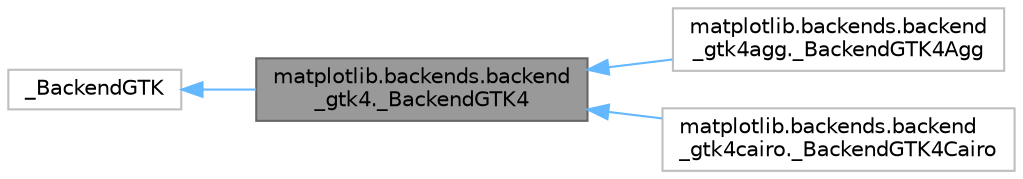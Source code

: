 digraph "matplotlib.backends.backend_gtk4._BackendGTK4"
{
 // LATEX_PDF_SIZE
  bgcolor="transparent";
  edge [fontname=Helvetica,fontsize=10,labelfontname=Helvetica,labelfontsize=10];
  node [fontname=Helvetica,fontsize=10,shape=box,height=0.2,width=0.4];
  rankdir="LR";
  Node1 [id="Node000001",label="matplotlib.backends.backend\l_gtk4._BackendGTK4",height=0.2,width=0.4,color="gray40", fillcolor="grey60", style="filled", fontcolor="black",tooltip=" "];
  Node2 -> Node1 [id="edge1_Node000001_Node000002",dir="back",color="steelblue1",style="solid",tooltip=" "];
  Node2 [id="Node000002",label="_BackendGTK",height=0.2,width=0.4,color="grey75", fillcolor="white", style="filled",URL="$d7/d85/class__BackendGTK.html",tooltip=" "];
  Node1 -> Node3 [id="edge2_Node000001_Node000003",dir="back",color="steelblue1",style="solid",tooltip=" "];
  Node3 [id="Node000003",label="matplotlib.backends.backend\l_gtk4agg._BackendGTK4Agg",height=0.2,width=0.4,color="grey75", fillcolor="white", style="filled",URL="$d8/de0/classmatplotlib_1_1backends_1_1backend__gtk4agg_1_1__BackendGTK4Agg.html",tooltip=" "];
  Node1 -> Node4 [id="edge3_Node000001_Node000004",dir="back",color="steelblue1",style="solid",tooltip=" "];
  Node4 [id="Node000004",label="matplotlib.backends.backend\l_gtk4cairo._BackendGTK4Cairo",height=0.2,width=0.4,color="grey75", fillcolor="white", style="filled",URL="$d0/d68/classmatplotlib_1_1backends_1_1backend__gtk4cairo_1_1__BackendGTK4Cairo.html",tooltip=" "];
}
